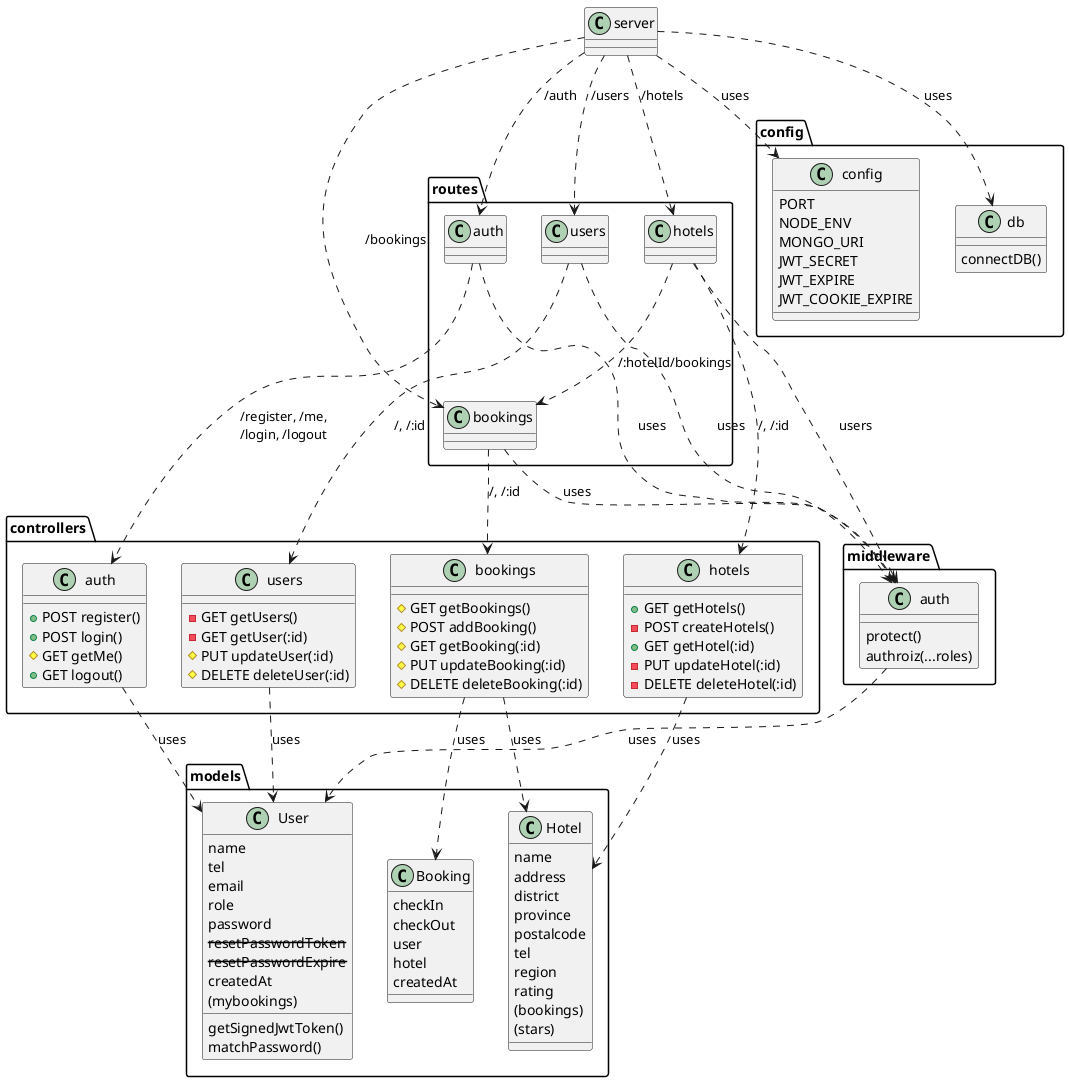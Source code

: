 @startuml class
class controllers.auth {
    + POST register()
    + POST login()
    # GET getMe()
    + GET logout()
}
class controllers.bookings {
    # GET getBookings()
    # POST addBooking()
    # GET getBooking(:id)
    # PUT updateBooking(:id)
    # DELETE deleteBooking(:id)
}
class controllers.hotels {
    + GET getHotels()
    - POST createHotels()
    + GET getHotel(:id)
    - PUT updateHotel(:id)
    - DELETE deleteHotel(:id)
}
class controllers.users {
    - GET getUsers()
    - GET getUser(:id)
    # PUT updateUser(:id)
    # DELETE deleteUser(:id)
}
class middleware.auth {
    protect()
    authroiz(...roles)
}
class models.Booking {
    checkIn
    checkOut
    user
    hotel
    createdAt
}
class models.Hotel {
    name
    address
    district
    province
    postalcode
    tel
    region
    rating
    {field}(bookings)
    {field}(stars)
}
class models.User {
    name
    tel
    email
    role
    password
    <strike>resetPasswordToken</strike>
    <strike>resetPasswordExpire</strike>
    createdAt
    {field}(mybookings)
    getSignedJwtToken()
    matchPassword()
}
class routes.auth
class routes.bookings
class routes.hotels
class routes.users
class server
class config.config {
    PORT
    NODE_ENV
    MONGO_URI
    JWT_SECRET
    JWT_EXPIRE
    JWT_COOKIE_EXPIRE
}
class config.db {
    connectDB()
}
server ..> config.config : uses
server ..> config.db : uses
server ..> routes.hotels : /hotels
server ..> routes.auth : /auth
server ..> routes.bookings : /bookings
server ..> routes.users : /users
routes.auth ..> controllers.auth : /register, /me,\n/login, /logout
routes.auth ..> middleware.auth : uses
routes.bookings ..> controllers.bookings : /, /:id
routes.bookings ..> middleware.auth : uses
routes.hotels ..> controllers.hotels : /, /:id
routes.hotels ..> routes.bookings : /:hotelId/bookings
routes.hotels ..> middleware.auth : users
routes.users ..> controllers.users : /, /:id
routes.users ..> middleware.auth : uses
middleware.auth ..> models.User : uses
controllers.auth ..> models.User : uses
controllers.bookings ..> models.Booking : uses
controllers.bookings ..> models.Hotel : uses
controllers.hotels ..> models.Hotel : uses
controllers.users ..> models.User : uses
@enduml
